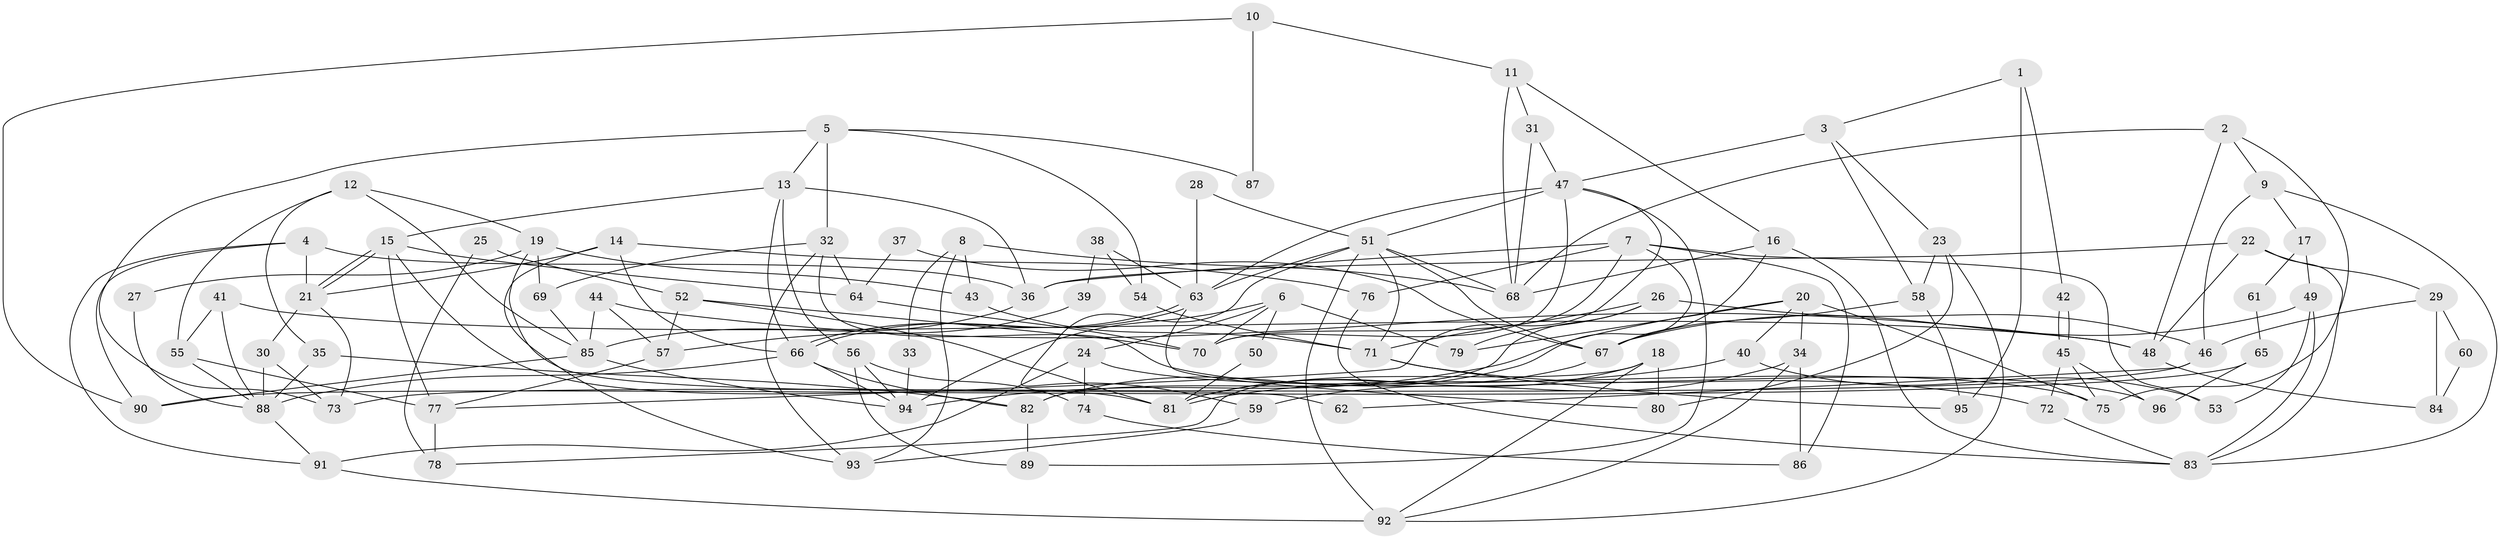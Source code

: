 // Generated by graph-tools (version 1.1) at 2025/11/02/27/25 16:11:17]
// undirected, 96 vertices, 192 edges
graph export_dot {
graph [start="1"]
  node [color=gray90,style=filled];
  1;
  2;
  3;
  4;
  5;
  6;
  7;
  8;
  9;
  10;
  11;
  12;
  13;
  14;
  15;
  16;
  17;
  18;
  19;
  20;
  21;
  22;
  23;
  24;
  25;
  26;
  27;
  28;
  29;
  30;
  31;
  32;
  33;
  34;
  35;
  36;
  37;
  38;
  39;
  40;
  41;
  42;
  43;
  44;
  45;
  46;
  47;
  48;
  49;
  50;
  51;
  52;
  53;
  54;
  55;
  56;
  57;
  58;
  59;
  60;
  61;
  62;
  63;
  64;
  65;
  66;
  67;
  68;
  69;
  70;
  71;
  72;
  73;
  74;
  75;
  76;
  77;
  78;
  79;
  80;
  81;
  82;
  83;
  84;
  85;
  86;
  87;
  88;
  89;
  90;
  91;
  92;
  93;
  94;
  95;
  96;
  1 -- 95;
  1 -- 3;
  1 -- 42;
  2 -- 68;
  2 -- 48;
  2 -- 9;
  2 -- 75;
  3 -- 47;
  3 -- 23;
  3 -- 58;
  4 -- 36;
  4 -- 91;
  4 -- 21;
  4 -- 90;
  5 -- 73;
  5 -- 32;
  5 -- 13;
  5 -- 54;
  5 -- 87;
  6 -- 70;
  6 -- 24;
  6 -- 50;
  6 -- 79;
  6 -- 94;
  7 -- 82;
  7 -- 76;
  7 -- 36;
  7 -- 53;
  7 -- 70;
  7 -- 86;
  8 -- 43;
  8 -- 68;
  8 -- 33;
  8 -- 93;
  9 -- 46;
  9 -- 17;
  9 -- 83;
  10 -- 11;
  10 -- 90;
  10 -- 87;
  11 -- 16;
  11 -- 31;
  11 -- 68;
  12 -- 35;
  12 -- 85;
  12 -- 19;
  12 -- 55;
  13 -- 15;
  13 -- 36;
  13 -- 56;
  13 -- 66;
  14 -- 21;
  14 -- 66;
  14 -- 76;
  14 -- 93;
  15 -- 81;
  15 -- 21;
  15 -- 21;
  15 -- 64;
  15 -- 77;
  16 -- 83;
  16 -- 67;
  16 -- 68;
  17 -- 49;
  17 -- 61;
  18 -- 80;
  18 -- 92;
  18 -- 78;
  18 -- 81;
  19 -- 69;
  19 -- 27;
  19 -- 43;
  19 -- 62;
  20 -- 94;
  20 -- 40;
  20 -- 34;
  20 -- 75;
  20 -- 79;
  21 -- 30;
  21 -- 73;
  22 -- 83;
  22 -- 36;
  22 -- 29;
  22 -- 48;
  23 -- 92;
  23 -- 58;
  23 -- 80;
  24 -- 91;
  24 -- 75;
  24 -- 74;
  25 -- 52;
  25 -- 78;
  26 -- 79;
  26 -- 82;
  26 -- 46;
  26 -- 71;
  27 -- 88;
  28 -- 51;
  28 -- 63;
  29 -- 46;
  29 -- 60;
  29 -- 84;
  30 -- 88;
  30 -- 73;
  31 -- 68;
  31 -- 47;
  32 -- 93;
  32 -- 64;
  32 -- 69;
  32 -- 96;
  33 -- 94;
  34 -- 86;
  34 -- 59;
  34 -- 92;
  35 -- 82;
  35 -- 88;
  36 -- 85;
  37 -- 67;
  37 -- 64;
  38 -- 54;
  38 -- 63;
  38 -- 39;
  39 -- 57;
  40 -- 81;
  40 -- 53;
  41 -- 88;
  41 -- 55;
  41 -- 48;
  42 -- 45;
  42 -- 45;
  43 -- 71;
  44 -- 48;
  44 -- 85;
  44 -- 57;
  45 -- 75;
  45 -- 72;
  45 -- 96;
  46 -- 73;
  46 -- 62;
  47 -- 63;
  47 -- 51;
  47 -- 70;
  47 -- 77;
  47 -- 89;
  48 -- 84;
  49 -- 83;
  49 -- 67;
  49 -- 53;
  50 -- 81;
  51 -- 68;
  51 -- 59;
  51 -- 63;
  51 -- 67;
  51 -- 71;
  51 -- 92;
  52 -- 70;
  52 -- 57;
  52 -- 81;
  54 -- 71;
  55 -- 77;
  55 -- 88;
  56 -- 94;
  56 -- 74;
  56 -- 89;
  57 -- 77;
  58 -- 67;
  58 -- 95;
  59 -- 93;
  60 -- 84;
  61 -- 65;
  63 -- 66;
  63 -- 66;
  63 -- 80;
  64 -- 70;
  65 -- 96;
  65 -- 90;
  66 -- 82;
  66 -- 88;
  66 -- 94;
  67 -- 81;
  69 -- 85;
  71 -- 72;
  71 -- 95;
  72 -- 83;
  74 -- 86;
  76 -- 83;
  77 -- 78;
  82 -- 89;
  85 -- 94;
  85 -- 90;
  88 -- 91;
  91 -- 92;
}
